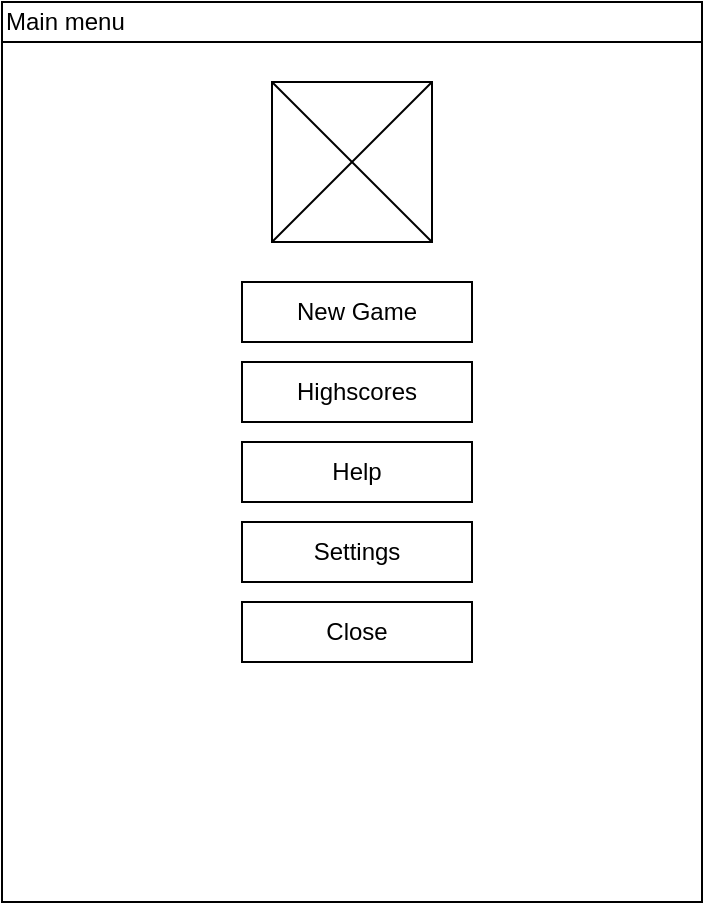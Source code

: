 <mxfile version="20.8.16" type="device"><diagram name="Pagina-1" id="Ynmef_n7EN8wCUpjwqD7"><mxGraphModel dx="712" dy="827" grid="1" gridSize="10" guides="1" tooltips="1" connect="1" arrows="1" fold="1" page="1" pageScale="1" pageWidth="827" pageHeight="1169" math="0" shadow="0"><root><mxCell id="0"/><mxCell id="1" parent="0"/><mxCell id="F7WgACOaYQXdFZ_BJmpM-1" value="" style="rounded=0;whiteSpace=wrap;html=1;" vertex="1" parent="1"><mxGeometry x="120" y="300" width="350" height="430" as="geometry"/></mxCell><mxCell id="F7WgACOaYQXdFZ_BJmpM-2" value="Main menu" style="rounded=0;whiteSpace=wrap;html=1;align=left;" vertex="1" parent="1"><mxGeometry x="120" y="280" width="350" height="20" as="geometry"/></mxCell><mxCell id="F7WgACOaYQXdFZ_BJmpM-4" value="" style="whiteSpace=wrap;html=1;aspect=fixed;" vertex="1" parent="1"><mxGeometry x="255" y="320" width="80" height="80" as="geometry"/></mxCell><mxCell id="F7WgACOaYQXdFZ_BJmpM-6" value="" style="endArrow=none;html=1;rounded=0;entryX=1;entryY=0;entryDx=0;entryDy=0;" edge="1" parent="1" target="F7WgACOaYQXdFZ_BJmpM-4"><mxGeometry width="50" height="50" relative="1" as="geometry"><mxPoint x="255" y="400" as="sourcePoint"/><mxPoint x="305" y="350" as="targetPoint"/></mxGeometry></mxCell><mxCell id="F7WgACOaYQXdFZ_BJmpM-7" value="" style="endArrow=none;html=1;rounded=0;exitX=1;exitY=1;exitDx=0;exitDy=0;entryX=0;entryY=0;entryDx=0;entryDy=0;" edge="1" parent="1" source="F7WgACOaYQXdFZ_BJmpM-4" target="F7WgACOaYQXdFZ_BJmpM-4"><mxGeometry width="50" height="50" relative="1" as="geometry"><mxPoint x="340" y="550" as="sourcePoint"/><mxPoint x="390" y="500" as="targetPoint"/></mxGeometry></mxCell><mxCell id="F7WgACOaYQXdFZ_BJmpM-8" value="New Game" style="rounded=0;whiteSpace=wrap;html=1;" vertex="1" parent="1"><mxGeometry x="240" y="420" width="115" height="30" as="geometry"/></mxCell><mxCell id="F7WgACOaYQXdFZ_BJmpM-9" value="Highscores" style="rounded=0;whiteSpace=wrap;html=1;" vertex="1" parent="1"><mxGeometry x="240" y="460" width="115" height="30" as="geometry"/></mxCell><mxCell id="F7WgACOaYQXdFZ_BJmpM-10" value="Help" style="rounded=0;whiteSpace=wrap;html=1;" vertex="1" parent="1"><mxGeometry x="240" y="500" width="115" height="30" as="geometry"/></mxCell><mxCell id="F7WgACOaYQXdFZ_BJmpM-11" value="Close" style="rounded=0;whiteSpace=wrap;html=1;" vertex="1" parent="1"><mxGeometry x="240" y="580" width="115" height="30" as="geometry"/></mxCell><mxCell id="F7WgACOaYQXdFZ_BJmpM-12" value="Settings" style="rounded=0;whiteSpace=wrap;html=1;" vertex="1" parent="1"><mxGeometry x="240" y="540" width="115" height="30" as="geometry"/></mxCell></root></mxGraphModel></diagram></mxfile>